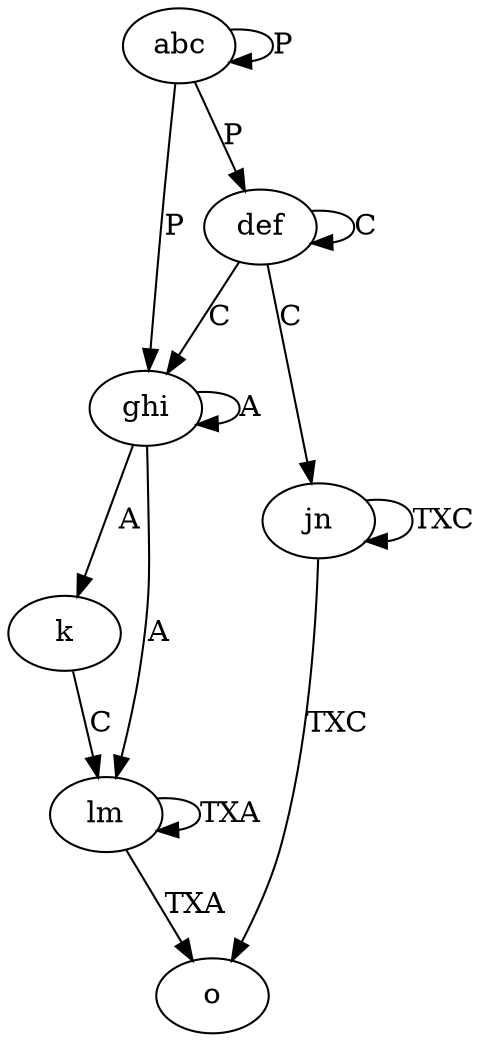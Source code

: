 digraph mygraph { 
jn -> o [label="TXC"]
jn -> jn [label="TXC"]
ghi -> k [label="A"]
ghi -> lm [label="A"]
ghi -> ghi [label="A"]
lm -> o [label="TXA"]
lm -> lm [label="TXA"]
abc -> abc [label="P"]
abc -> def [label="P"]
abc -> ghi [label="P"]
def -> def [label="C"]
def -> jn [label="C"]
def -> ghi [label="C"]
k -> lm [label="C"]
}
